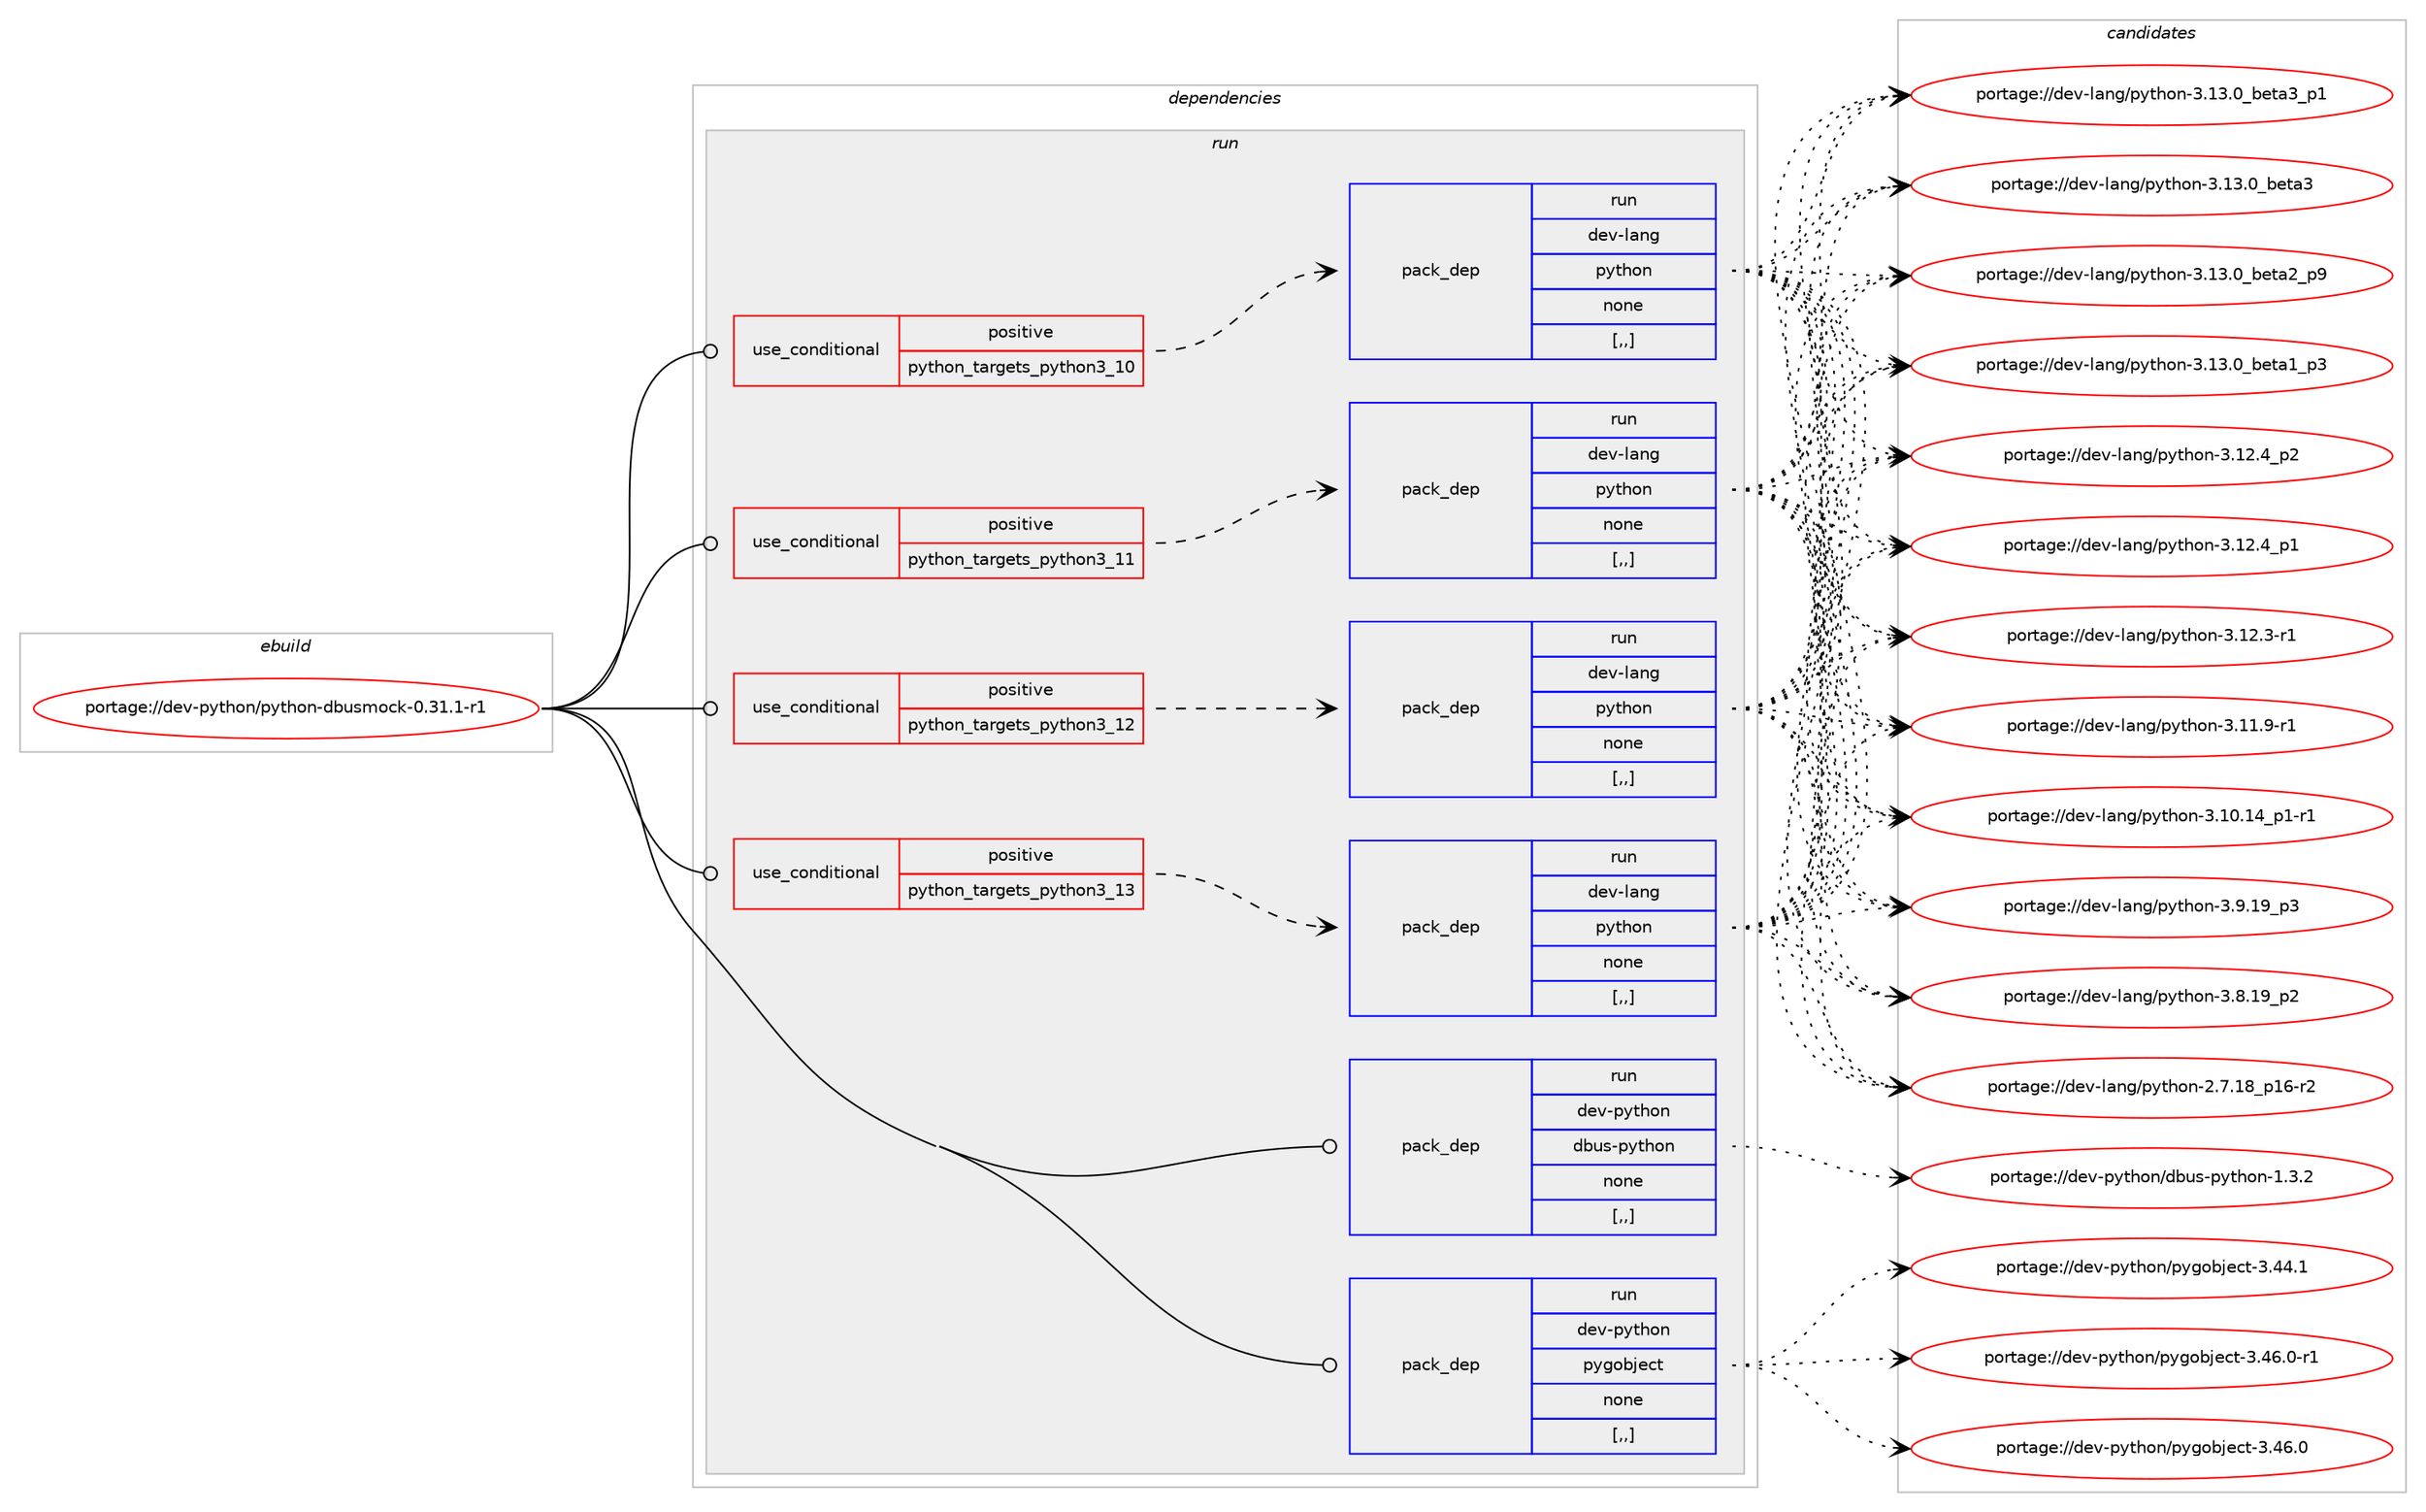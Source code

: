 digraph prolog {

# *************
# Graph options
# *************

newrank=true;
concentrate=true;
compound=true;
graph [rankdir=LR,fontname=Helvetica,fontsize=10,ranksep=1.5];#, ranksep=2.5, nodesep=0.2];
edge  [arrowhead=vee];
node  [fontname=Helvetica,fontsize=10];

# **********
# The ebuild
# **********

subgraph cluster_leftcol {
color=gray;
rank=same;
label=<<i>ebuild</i>>;
id [label="portage://dev-python/python-dbusmock-0.31.1-r1", color=red, width=4, href="../dev-python/python-dbusmock-0.31.1-r1.svg"];
}

# ****************
# The dependencies
# ****************

subgraph cluster_midcol {
color=gray;
label=<<i>dependencies</i>>;
subgraph cluster_compile {
fillcolor="#eeeeee";
style=filled;
label=<<i>compile</i>>;
}
subgraph cluster_compileandrun {
fillcolor="#eeeeee";
style=filled;
label=<<i>compile and run</i>>;
}
subgraph cluster_run {
fillcolor="#eeeeee";
style=filled;
label=<<i>run</i>>;
subgraph cond37844 {
dependency158793 [label=<<TABLE BORDER="0" CELLBORDER="1" CELLSPACING="0" CELLPADDING="4"><TR><TD ROWSPAN="3" CELLPADDING="10">use_conditional</TD></TR><TR><TD>positive</TD></TR><TR><TD>python_targets_python3_10</TD></TR></TABLE>>, shape=none, color=red];
subgraph pack119691 {
dependency158794 [label=<<TABLE BORDER="0" CELLBORDER="1" CELLSPACING="0" CELLPADDING="4" WIDTH="220"><TR><TD ROWSPAN="6" CELLPADDING="30">pack_dep</TD></TR><TR><TD WIDTH="110">run</TD></TR><TR><TD>dev-lang</TD></TR><TR><TD>python</TD></TR><TR><TD>none</TD></TR><TR><TD>[,,]</TD></TR></TABLE>>, shape=none, color=blue];
}
dependency158793:e -> dependency158794:w [weight=20,style="dashed",arrowhead="vee"];
}
id:e -> dependency158793:w [weight=20,style="solid",arrowhead="odot"];
subgraph cond37845 {
dependency158795 [label=<<TABLE BORDER="0" CELLBORDER="1" CELLSPACING="0" CELLPADDING="4"><TR><TD ROWSPAN="3" CELLPADDING="10">use_conditional</TD></TR><TR><TD>positive</TD></TR><TR><TD>python_targets_python3_11</TD></TR></TABLE>>, shape=none, color=red];
subgraph pack119692 {
dependency158796 [label=<<TABLE BORDER="0" CELLBORDER="1" CELLSPACING="0" CELLPADDING="4" WIDTH="220"><TR><TD ROWSPAN="6" CELLPADDING="30">pack_dep</TD></TR><TR><TD WIDTH="110">run</TD></TR><TR><TD>dev-lang</TD></TR><TR><TD>python</TD></TR><TR><TD>none</TD></TR><TR><TD>[,,]</TD></TR></TABLE>>, shape=none, color=blue];
}
dependency158795:e -> dependency158796:w [weight=20,style="dashed",arrowhead="vee"];
}
id:e -> dependency158795:w [weight=20,style="solid",arrowhead="odot"];
subgraph cond37846 {
dependency158797 [label=<<TABLE BORDER="0" CELLBORDER="1" CELLSPACING="0" CELLPADDING="4"><TR><TD ROWSPAN="3" CELLPADDING="10">use_conditional</TD></TR><TR><TD>positive</TD></TR><TR><TD>python_targets_python3_12</TD></TR></TABLE>>, shape=none, color=red];
subgraph pack119693 {
dependency158798 [label=<<TABLE BORDER="0" CELLBORDER="1" CELLSPACING="0" CELLPADDING="4" WIDTH="220"><TR><TD ROWSPAN="6" CELLPADDING="30">pack_dep</TD></TR><TR><TD WIDTH="110">run</TD></TR><TR><TD>dev-lang</TD></TR><TR><TD>python</TD></TR><TR><TD>none</TD></TR><TR><TD>[,,]</TD></TR></TABLE>>, shape=none, color=blue];
}
dependency158797:e -> dependency158798:w [weight=20,style="dashed",arrowhead="vee"];
}
id:e -> dependency158797:w [weight=20,style="solid",arrowhead="odot"];
subgraph cond37847 {
dependency158799 [label=<<TABLE BORDER="0" CELLBORDER="1" CELLSPACING="0" CELLPADDING="4"><TR><TD ROWSPAN="3" CELLPADDING="10">use_conditional</TD></TR><TR><TD>positive</TD></TR><TR><TD>python_targets_python3_13</TD></TR></TABLE>>, shape=none, color=red];
subgraph pack119694 {
dependency158800 [label=<<TABLE BORDER="0" CELLBORDER="1" CELLSPACING="0" CELLPADDING="4" WIDTH="220"><TR><TD ROWSPAN="6" CELLPADDING="30">pack_dep</TD></TR><TR><TD WIDTH="110">run</TD></TR><TR><TD>dev-lang</TD></TR><TR><TD>python</TD></TR><TR><TD>none</TD></TR><TR><TD>[,,]</TD></TR></TABLE>>, shape=none, color=blue];
}
dependency158799:e -> dependency158800:w [weight=20,style="dashed",arrowhead="vee"];
}
id:e -> dependency158799:w [weight=20,style="solid",arrowhead="odot"];
subgraph pack119695 {
dependency158801 [label=<<TABLE BORDER="0" CELLBORDER="1" CELLSPACING="0" CELLPADDING="4" WIDTH="220"><TR><TD ROWSPAN="6" CELLPADDING="30">pack_dep</TD></TR><TR><TD WIDTH="110">run</TD></TR><TR><TD>dev-python</TD></TR><TR><TD>dbus-python</TD></TR><TR><TD>none</TD></TR><TR><TD>[,,]</TD></TR></TABLE>>, shape=none, color=blue];
}
id:e -> dependency158801:w [weight=20,style="solid",arrowhead="odot"];
subgraph pack119696 {
dependency158802 [label=<<TABLE BORDER="0" CELLBORDER="1" CELLSPACING="0" CELLPADDING="4" WIDTH="220"><TR><TD ROWSPAN="6" CELLPADDING="30">pack_dep</TD></TR><TR><TD WIDTH="110">run</TD></TR><TR><TD>dev-python</TD></TR><TR><TD>pygobject</TD></TR><TR><TD>none</TD></TR><TR><TD>[,,]</TD></TR></TABLE>>, shape=none, color=blue];
}
id:e -> dependency158802:w [weight=20,style="solid",arrowhead="odot"];
}
}

# **************
# The candidates
# **************

subgraph cluster_choices {
rank=same;
color=gray;
label=<<i>candidates</i>>;

subgraph choice119691 {
color=black;
nodesep=1;
choice10010111845108971101034711212111610411111045514649514648959810111697519511249 [label="portage://dev-lang/python-3.13.0_beta3_p1", color=red, width=4,href="../dev-lang/python-3.13.0_beta3_p1.svg"];
choice1001011184510897110103471121211161041111104551464951464895981011169751 [label="portage://dev-lang/python-3.13.0_beta3", color=red, width=4,href="../dev-lang/python-3.13.0_beta3.svg"];
choice10010111845108971101034711212111610411111045514649514648959810111697509511257 [label="portage://dev-lang/python-3.13.0_beta2_p9", color=red, width=4,href="../dev-lang/python-3.13.0_beta2_p9.svg"];
choice10010111845108971101034711212111610411111045514649514648959810111697499511251 [label="portage://dev-lang/python-3.13.0_beta1_p3", color=red, width=4,href="../dev-lang/python-3.13.0_beta1_p3.svg"];
choice100101118451089711010347112121116104111110455146495046529511250 [label="portage://dev-lang/python-3.12.4_p2", color=red, width=4,href="../dev-lang/python-3.12.4_p2.svg"];
choice100101118451089711010347112121116104111110455146495046529511249 [label="portage://dev-lang/python-3.12.4_p1", color=red, width=4,href="../dev-lang/python-3.12.4_p1.svg"];
choice100101118451089711010347112121116104111110455146495046514511449 [label="portage://dev-lang/python-3.12.3-r1", color=red, width=4,href="../dev-lang/python-3.12.3-r1.svg"];
choice100101118451089711010347112121116104111110455146494946574511449 [label="portage://dev-lang/python-3.11.9-r1", color=red, width=4,href="../dev-lang/python-3.11.9-r1.svg"];
choice100101118451089711010347112121116104111110455146494846495295112494511449 [label="portage://dev-lang/python-3.10.14_p1-r1", color=red, width=4,href="../dev-lang/python-3.10.14_p1-r1.svg"];
choice100101118451089711010347112121116104111110455146574649579511251 [label="portage://dev-lang/python-3.9.19_p3", color=red, width=4,href="../dev-lang/python-3.9.19_p3.svg"];
choice100101118451089711010347112121116104111110455146564649579511250 [label="portage://dev-lang/python-3.8.19_p2", color=red, width=4,href="../dev-lang/python-3.8.19_p2.svg"];
choice100101118451089711010347112121116104111110455046554649569511249544511450 [label="portage://dev-lang/python-2.7.18_p16-r2", color=red, width=4,href="../dev-lang/python-2.7.18_p16-r2.svg"];
dependency158794:e -> choice10010111845108971101034711212111610411111045514649514648959810111697519511249:w [style=dotted,weight="100"];
dependency158794:e -> choice1001011184510897110103471121211161041111104551464951464895981011169751:w [style=dotted,weight="100"];
dependency158794:e -> choice10010111845108971101034711212111610411111045514649514648959810111697509511257:w [style=dotted,weight="100"];
dependency158794:e -> choice10010111845108971101034711212111610411111045514649514648959810111697499511251:w [style=dotted,weight="100"];
dependency158794:e -> choice100101118451089711010347112121116104111110455146495046529511250:w [style=dotted,weight="100"];
dependency158794:e -> choice100101118451089711010347112121116104111110455146495046529511249:w [style=dotted,weight="100"];
dependency158794:e -> choice100101118451089711010347112121116104111110455146495046514511449:w [style=dotted,weight="100"];
dependency158794:e -> choice100101118451089711010347112121116104111110455146494946574511449:w [style=dotted,weight="100"];
dependency158794:e -> choice100101118451089711010347112121116104111110455146494846495295112494511449:w [style=dotted,weight="100"];
dependency158794:e -> choice100101118451089711010347112121116104111110455146574649579511251:w [style=dotted,weight="100"];
dependency158794:e -> choice100101118451089711010347112121116104111110455146564649579511250:w [style=dotted,weight="100"];
dependency158794:e -> choice100101118451089711010347112121116104111110455046554649569511249544511450:w [style=dotted,weight="100"];
}
subgraph choice119692 {
color=black;
nodesep=1;
choice10010111845108971101034711212111610411111045514649514648959810111697519511249 [label="portage://dev-lang/python-3.13.0_beta3_p1", color=red, width=4,href="../dev-lang/python-3.13.0_beta3_p1.svg"];
choice1001011184510897110103471121211161041111104551464951464895981011169751 [label="portage://dev-lang/python-3.13.0_beta3", color=red, width=4,href="../dev-lang/python-3.13.0_beta3.svg"];
choice10010111845108971101034711212111610411111045514649514648959810111697509511257 [label="portage://dev-lang/python-3.13.0_beta2_p9", color=red, width=4,href="../dev-lang/python-3.13.0_beta2_p9.svg"];
choice10010111845108971101034711212111610411111045514649514648959810111697499511251 [label="portage://dev-lang/python-3.13.0_beta1_p3", color=red, width=4,href="../dev-lang/python-3.13.0_beta1_p3.svg"];
choice100101118451089711010347112121116104111110455146495046529511250 [label="portage://dev-lang/python-3.12.4_p2", color=red, width=4,href="../dev-lang/python-3.12.4_p2.svg"];
choice100101118451089711010347112121116104111110455146495046529511249 [label="portage://dev-lang/python-3.12.4_p1", color=red, width=4,href="../dev-lang/python-3.12.4_p1.svg"];
choice100101118451089711010347112121116104111110455146495046514511449 [label="portage://dev-lang/python-3.12.3-r1", color=red, width=4,href="../dev-lang/python-3.12.3-r1.svg"];
choice100101118451089711010347112121116104111110455146494946574511449 [label="portage://dev-lang/python-3.11.9-r1", color=red, width=4,href="../dev-lang/python-3.11.9-r1.svg"];
choice100101118451089711010347112121116104111110455146494846495295112494511449 [label="portage://dev-lang/python-3.10.14_p1-r1", color=red, width=4,href="../dev-lang/python-3.10.14_p1-r1.svg"];
choice100101118451089711010347112121116104111110455146574649579511251 [label="portage://dev-lang/python-3.9.19_p3", color=red, width=4,href="../dev-lang/python-3.9.19_p3.svg"];
choice100101118451089711010347112121116104111110455146564649579511250 [label="portage://dev-lang/python-3.8.19_p2", color=red, width=4,href="../dev-lang/python-3.8.19_p2.svg"];
choice100101118451089711010347112121116104111110455046554649569511249544511450 [label="portage://dev-lang/python-2.7.18_p16-r2", color=red, width=4,href="../dev-lang/python-2.7.18_p16-r2.svg"];
dependency158796:e -> choice10010111845108971101034711212111610411111045514649514648959810111697519511249:w [style=dotted,weight="100"];
dependency158796:e -> choice1001011184510897110103471121211161041111104551464951464895981011169751:w [style=dotted,weight="100"];
dependency158796:e -> choice10010111845108971101034711212111610411111045514649514648959810111697509511257:w [style=dotted,weight="100"];
dependency158796:e -> choice10010111845108971101034711212111610411111045514649514648959810111697499511251:w [style=dotted,weight="100"];
dependency158796:e -> choice100101118451089711010347112121116104111110455146495046529511250:w [style=dotted,weight="100"];
dependency158796:e -> choice100101118451089711010347112121116104111110455146495046529511249:w [style=dotted,weight="100"];
dependency158796:e -> choice100101118451089711010347112121116104111110455146495046514511449:w [style=dotted,weight="100"];
dependency158796:e -> choice100101118451089711010347112121116104111110455146494946574511449:w [style=dotted,weight="100"];
dependency158796:e -> choice100101118451089711010347112121116104111110455146494846495295112494511449:w [style=dotted,weight="100"];
dependency158796:e -> choice100101118451089711010347112121116104111110455146574649579511251:w [style=dotted,weight="100"];
dependency158796:e -> choice100101118451089711010347112121116104111110455146564649579511250:w [style=dotted,weight="100"];
dependency158796:e -> choice100101118451089711010347112121116104111110455046554649569511249544511450:w [style=dotted,weight="100"];
}
subgraph choice119693 {
color=black;
nodesep=1;
choice10010111845108971101034711212111610411111045514649514648959810111697519511249 [label="portage://dev-lang/python-3.13.0_beta3_p1", color=red, width=4,href="../dev-lang/python-3.13.0_beta3_p1.svg"];
choice1001011184510897110103471121211161041111104551464951464895981011169751 [label="portage://dev-lang/python-3.13.0_beta3", color=red, width=4,href="../dev-lang/python-3.13.0_beta3.svg"];
choice10010111845108971101034711212111610411111045514649514648959810111697509511257 [label="portage://dev-lang/python-3.13.0_beta2_p9", color=red, width=4,href="../dev-lang/python-3.13.0_beta2_p9.svg"];
choice10010111845108971101034711212111610411111045514649514648959810111697499511251 [label="portage://dev-lang/python-3.13.0_beta1_p3", color=red, width=4,href="../dev-lang/python-3.13.0_beta1_p3.svg"];
choice100101118451089711010347112121116104111110455146495046529511250 [label="portage://dev-lang/python-3.12.4_p2", color=red, width=4,href="../dev-lang/python-3.12.4_p2.svg"];
choice100101118451089711010347112121116104111110455146495046529511249 [label="portage://dev-lang/python-3.12.4_p1", color=red, width=4,href="../dev-lang/python-3.12.4_p1.svg"];
choice100101118451089711010347112121116104111110455146495046514511449 [label="portage://dev-lang/python-3.12.3-r1", color=red, width=4,href="../dev-lang/python-3.12.3-r1.svg"];
choice100101118451089711010347112121116104111110455146494946574511449 [label="portage://dev-lang/python-3.11.9-r1", color=red, width=4,href="../dev-lang/python-3.11.9-r1.svg"];
choice100101118451089711010347112121116104111110455146494846495295112494511449 [label="portage://dev-lang/python-3.10.14_p1-r1", color=red, width=4,href="../dev-lang/python-3.10.14_p1-r1.svg"];
choice100101118451089711010347112121116104111110455146574649579511251 [label="portage://dev-lang/python-3.9.19_p3", color=red, width=4,href="../dev-lang/python-3.9.19_p3.svg"];
choice100101118451089711010347112121116104111110455146564649579511250 [label="portage://dev-lang/python-3.8.19_p2", color=red, width=4,href="../dev-lang/python-3.8.19_p2.svg"];
choice100101118451089711010347112121116104111110455046554649569511249544511450 [label="portage://dev-lang/python-2.7.18_p16-r2", color=red, width=4,href="../dev-lang/python-2.7.18_p16-r2.svg"];
dependency158798:e -> choice10010111845108971101034711212111610411111045514649514648959810111697519511249:w [style=dotted,weight="100"];
dependency158798:e -> choice1001011184510897110103471121211161041111104551464951464895981011169751:w [style=dotted,weight="100"];
dependency158798:e -> choice10010111845108971101034711212111610411111045514649514648959810111697509511257:w [style=dotted,weight="100"];
dependency158798:e -> choice10010111845108971101034711212111610411111045514649514648959810111697499511251:w [style=dotted,weight="100"];
dependency158798:e -> choice100101118451089711010347112121116104111110455146495046529511250:w [style=dotted,weight="100"];
dependency158798:e -> choice100101118451089711010347112121116104111110455146495046529511249:w [style=dotted,weight="100"];
dependency158798:e -> choice100101118451089711010347112121116104111110455146495046514511449:w [style=dotted,weight="100"];
dependency158798:e -> choice100101118451089711010347112121116104111110455146494946574511449:w [style=dotted,weight="100"];
dependency158798:e -> choice100101118451089711010347112121116104111110455146494846495295112494511449:w [style=dotted,weight="100"];
dependency158798:e -> choice100101118451089711010347112121116104111110455146574649579511251:w [style=dotted,weight="100"];
dependency158798:e -> choice100101118451089711010347112121116104111110455146564649579511250:w [style=dotted,weight="100"];
dependency158798:e -> choice100101118451089711010347112121116104111110455046554649569511249544511450:w [style=dotted,weight="100"];
}
subgraph choice119694 {
color=black;
nodesep=1;
choice10010111845108971101034711212111610411111045514649514648959810111697519511249 [label="portage://dev-lang/python-3.13.0_beta3_p1", color=red, width=4,href="../dev-lang/python-3.13.0_beta3_p1.svg"];
choice1001011184510897110103471121211161041111104551464951464895981011169751 [label="portage://dev-lang/python-3.13.0_beta3", color=red, width=4,href="../dev-lang/python-3.13.0_beta3.svg"];
choice10010111845108971101034711212111610411111045514649514648959810111697509511257 [label="portage://dev-lang/python-3.13.0_beta2_p9", color=red, width=4,href="../dev-lang/python-3.13.0_beta2_p9.svg"];
choice10010111845108971101034711212111610411111045514649514648959810111697499511251 [label="portage://dev-lang/python-3.13.0_beta1_p3", color=red, width=4,href="../dev-lang/python-3.13.0_beta1_p3.svg"];
choice100101118451089711010347112121116104111110455146495046529511250 [label="portage://dev-lang/python-3.12.4_p2", color=red, width=4,href="../dev-lang/python-3.12.4_p2.svg"];
choice100101118451089711010347112121116104111110455146495046529511249 [label="portage://dev-lang/python-3.12.4_p1", color=red, width=4,href="../dev-lang/python-3.12.4_p1.svg"];
choice100101118451089711010347112121116104111110455146495046514511449 [label="portage://dev-lang/python-3.12.3-r1", color=red, width=4,href="../dev-lang/python-3.12.3-r1.svg"];
choice100101118451089711010347112121116104111110455146494946574511449 [label="portage://dev-lang/python-3.11.9-r1", color=red, width=4,href="../dev-lang/python-3.11.9-r1.svg"];
choice100101118451089711010347112121116104111110455146494846495295112494511449 [label="portage://dev-lang/python-3.10.14_p1-r1", color=red, width=4,href="../dev-lang/python-3.10.14_p1-r1.svg"];
choice100101118451089711010347112121116104111110455146574649579511251 [label="portage://dev-lang/python-3.9.19_p3", color=red, width=4,href="../dev-lang/python-3.9.19_p3.svg"];
choice100101118451089711010347112121116104111110455146564649579511250 [label="portage://dev-lang/python-3.8.19_p2", color=red, width=4,href="../dev-lang/python-3.8.19_p2.svg"];
choice100101118451089711010347112121116104111110455046554649569511249544511450 [label="portage://dev-lang/python-2.7.18_p16-r2", color=red, width=4,href="../dev-lang/python-2.7.18_p16-r2.svg"];
dependency158800:e -> choice10010111845108971101034711212111610411111045514649514648959810111697519511249:w [style=dotted,weight="100"];
dependency158800:e -> choice1001011184510897110103471121211161041111104551464951464895981011169751:w [style=dotted,weight="100"];
dependency158800:e -> choice10010111845108971101034711212111610411111045514649514648959810111697509511257:w [style=dotted,weight="100"];
dependency158800:e -> choice10010111845108971101034711212111610411111045514649514648959810111697499511251:w [style=dotted,weight="100"];
dependency158800:e -> choice100101118451089711010347112121116104111110455146495046529511250:w [style=dotted,weight="100"];
dependency158800:e -> choice100101118451089711010347112121116104111110455146495046529511249:w [style=dotted,weight="100"];
dependency158800:e -> choice100101118451089711010347112121116104111110455146495046514511449:w [style=dotted,weight="100"];
dependency158800:e -> choice100101118451089711010347112121116104111110455146494946574511449:w [style=dotted,weight="100"];
dependency158800:e -> choice100101118451089711010347112121116104111110455146494846495295112494511449:w [style=dotted,weight="100"];
dependency158800:e -> choice100101118451089711010347112121116104111110455146574649579511251:w [style=dotted,weight="100"];
dependency158800:e -> choice100101118451089711010347112121116104111110455146564649579511250:w [style=dotted,weight="100"];
dependency158800:e -> choice100101118451089711010347112121116104111110455046554649569511249544511450:w [style=dotted,weight="100"];
}
subgraph choice119695 {
color=black;
nodesep=1;
choice10010111845112121116104111110471009811711545112121116104111110454946514650 [label="portage://dev-python/dbus-python-1.3.2", color=red, width=4,href="../dev-python/dbus-python-1.3.2.svg"];
dependency158801:e -> choice10010111845112121116104111110471009811711545112121116104111110454946514650:w [style=dotted,weight="100"];
}
subgraph choice119696 {
color=black;
nodesep=1;
choice10010111845112121116104111110471121211031119810610199116455146525446484511449 [label="portage://dev-python/pygobject-3.46.0-r1", color=red, width=4,href="../dev-python/pygobject-3.46.0-r1.svg"];
choice1001011184511212111610411111047112121103111981061019911645514652544648 [label="portage://dev-python/pygobject-3.46.0", color=red, width=4,href="../dev-python/pygobject-3.46.0.svg"];
choice1001011184511212111610411111047112121103111981061019911645514652524649 [label="portage://dev-python/pygobject-3.44.1", color=red, width=4,href="../dev-python/pygobject-3.44.1.svg"];
dependency158802:e -> choice10010111845112121116104111110471121211031119810610199116455146525446484511449:w [style=dotted,weight="100"];
dependency158802:e -> choice1001011184511212111610411111047112121103111981061019911645514652544648:w [style=dotted,weight="100"];
dependency158802:e -> choice1001011184511212111610411111047112121103111981061019911645514652524649:w [style=dotted,weight="100"];
}
}

}
